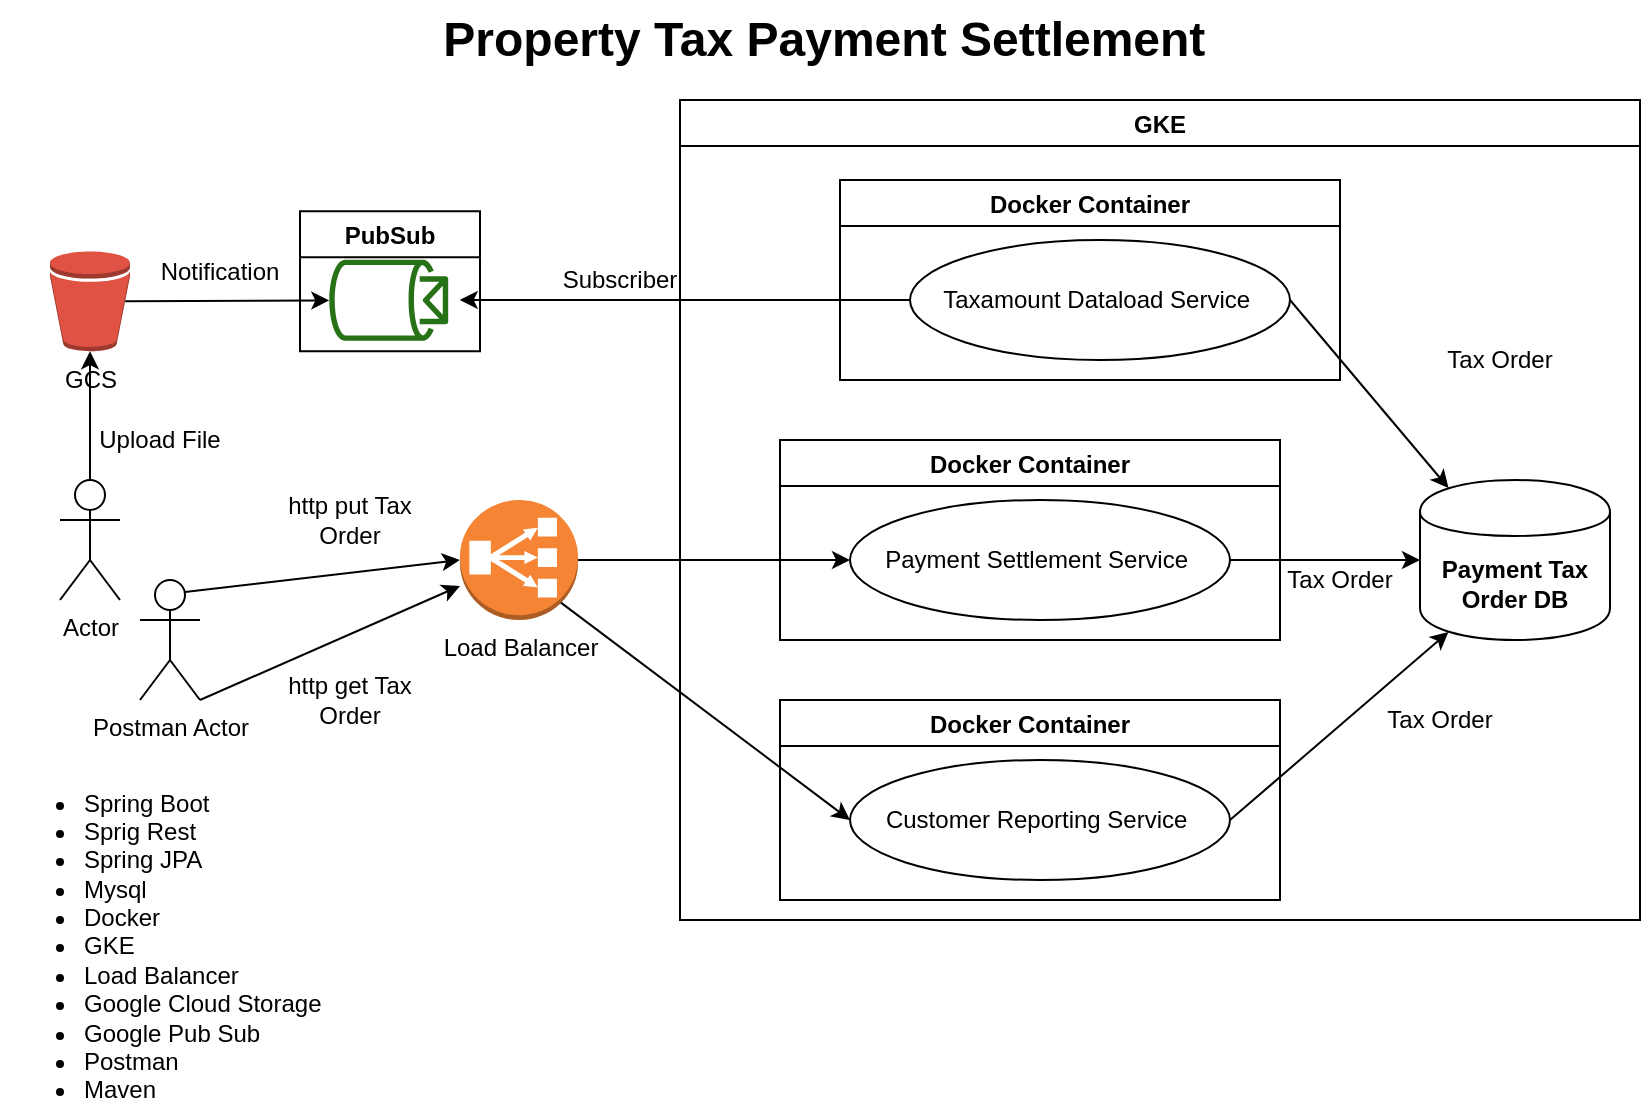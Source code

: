 <mxfile version="13.6.0" type="github">
  <diagram id="DBfYc7nm3WxSIxewp0Nf" name="Page-1">
    <mxGraphModel dx="1038" dy="580" grid="1" gridSize="10" guides="1" tooltips="1" connect="1" arrows="1" fold="1" page="1" pageScale="1" pageWidth="850" pageHeight="1100" math="0" shadow="0">
      <root>
        <mxCell id="0" />
        <mxCell id="1" parent="0" />
        <mxCell id="Y1mwOoL4pYymV-HB9AZI-2" value="Payment Settlement Service&amp;nbsp;" style="ellipse;whiteSpace=wrap;html=1;" parent="1" vertex="1">
          <mxGeometry x="435" y="270" width="190" height="60" as="geometry" />
        </mxCell>
        <mxCell id="Y1mwOoL4pYymV-HB9AZI-3" value="Customer Reporting Service&amp;nbsp;" style="ellipse;whiteSpace=wrap;html=1;" parent="1" vertex="1">
          <mxGeometry x="435" y="400" width="190" height="60" as="geometry" />
        </mxCell>
        <mxCell id="Y1mwOoL4pYymV-HB9AZI-4" value="Postman Actor" style="shape=umlActor;verticalLabelPosition=bottom;verticalAlign=top;html=1;outlineConnect=0;" parent="1" vertex="1">
          <mxGeometry x="80" y="310" width="30" height="60" as="geometry" />
        </mxCell>
        <mxCell id="Y1mwOoL4pYymV-HB9AZI-10" value="Docker Container" style="swimlane;" parent="1" vertex="1">
          <mxGeometry x="400" y="240" width="250" height="100" as="geometry" />
        </mxCell>
        <mxCell id="Y1mwOoL4pYymV-HB9AZI-11" value="Docker Container" style="swimlane;" parent="1" vertex="1">
          <mxGeometry x="400" y="370" width="250" height="100" as="geometry" />
        </mxCell>
        <mxCell id="Y1mwOoL4pYymV-HB9AZI-15" value="" style="endArrow=classic;html=1;entryX=0.15;entryY=0.95;entryDx=0;entryDy=0;entryPerimeter=0;exitX=1;exitY=0.5;exitDx=0;exitDy=0;" parent="1" target="Y1mwOoL4pYymV-HB9AZI-12" edge="1" source="Y1mwOoL4pYymV-HB9AZI-3">
          <mxGeometry width="50" height="50" relative="1" as="geometry">
            <mxPoint x="610" y="430" as="sourcePoint" />
            <mxPoint x="490" y="300" as="targetPoint" />
          </mxGeometry>
        </mxCell>
        <mxCell id="Y1mwOoL4pYymV-HB9AZI-17" value="Tax Order" style="text;html=1;strokeColor=none;fillColor=none;align=center;verticalAlign=middle;whiteSpace=wrap;rounded=0;" parent="1" vertex="1">
          <mxGeometry x="700" y="370" width="60" height="20" as="geometry" />
        </mxCell>
        <mxCell id="Y1mwOoL4pYymV-HB9AZI-20" value="Upload File" style="text;html=1;strokeColor=none;fillColor=none;align=center;verticalAlign=middle;whiteSpace=wrap;rounded=0;" parent="1" vertex="1">
          <mxGeometry x="50" y="230" width="80" height="20" as="geometry" />
        </mxCell>
        <mxCell id="Y1mwOoL4pYymV-HB9AZI-21" value="" style="endArrow=classic;html=1;entryX=0;entryY=0.5;entryDx=0;entryDy=0;" parent="1" source="rD8upDjy4F1SKpqrhJvo-22" target="Y1mwOoL4pYymV-HB9AZI-2" edge="1">
          <mxGeometry width="50" height="50" relative="1" as="geometry">
            <mxPoint x="110" y="280" as="sourcePoint" />
            <mxPoint x="450" y="280" as="targetPoint" />
          </mxGeometry>
        </mxCell>
        <mxCell id="Y1mwOoL4pYymV-HB9AZI-22" value="" style="endArrow=classic;html=1;exitX=1;exitY=1;exitDx=0;exitDy=0;exitPerimeter=0;" parent="1" source="Y1mwOoL4pYymV-HB9AZI-4" target="rD8upDjy4F1SKpqrhJvo-22" edge="1">
          <mxGeometry width="50" height="50" relative="1" as="geometry">
            <mxPoint x="400" y="330" as="sourcePoint" />
            <mxPoint x="450" y="280" as="targetPoint" />
          </mxGeometry>
        </mxCell>
        <mxCell id="Y1mwOoL4pYymV-HB9AZI-23" value="http get Tax Order" style="text;html=1;strokeColor=none;fillColor=none;align=center;verticalAlign=middle;whiteSpace=wrap;rounded=0;" parent="1" vertex="1">
          <mxGeometry x="144.68" y="360" width="80" height="20" as="geometry" />
        </mxCell>
        <mxCell id="Y1mwOoL4pYymV-HB9AZI-24" value="http put Tax Order" style="text;html=1;strokeColor=none;fillColor=none;align=center;verticalAlign=middle;whiteSpace=wrap;rounded=0;" parent="1" vertex="1">
          <mxGeometry x="144.68" y="270" width="80" height="20" as="geometry" />
        </mxCell>
        <mxCell id="Y1mwOoL4pYymV-HB9AZI-25" value="Property Tax Payment Settlement&amp;nbsp;" style="text;strokeColor=none;fillColor=none;html=1;fontSize=24;fontStyle=1;verticalAlign=middle;align=center;" parent="1" vertex="1">
          <mxGeometry x="375" y="20" width="100" height="40" as="geometry" />
        </mxCell>
        <mxCell id="Y1mwOoL4pYymV-HB9AZI-34" value="&lt;ul&gt;&lt;li&gt;Spring Boot&lt;/li&gt;&lt;li&gt;Sprig Rest&lt;/li&gt;&lt;li&gt;Spring JPA&lt;/li&gt;&lt;li&gt;Mysql&lt;/li&gt;&lt;li&gt;Docker&lt;/li&gt;&lt;li&gt;GKE&lt;/li&gt;&lt;li&gt;Load Balancer&lt;/li&gt;&lt;li&gt;Google Cloud Storage&lt;/li&gt;&lt;li&gt;Google Pub Sub&lt;/li&gt;&lt;li&gt;Postman&lt;/li&gt;&lt;li&gt;Maven&lt;/li&gt;&lt;/ul&gt;" style="text;strokeColor=none;fillColor=none;html=1;whiteSpace=wrap;verticalAlign=middle;overflow=hidden;" parent="1" vertex="1">
          <mxGeometry x="10" y="400" width="170" height="170" as="geometry" />
        </mxCell>
        <mxCell id="rD8upDjy4F1SKpqrhJvo-1" value="GKE" style="swimlane;" vertex="1" parent="1">
          <mxGeometry x="350" y="70" width="480" height="410" as="geometry" />
        </mxCell>
        <mxCell id="Y1mwOoL4pYymV-HB9AZI-5" value="Docker Container" style="swimlane;" parent="rD8upDjy4F1SKpqrhJvo-1" vertex="1">
          <mxGeometry x="80" y="40" width="250" height="100" as="geometry" />
        </mxCell>
        <mxCell id="Y1mwOoL4pYymV-HB9AZI-1" value="Taxamount Dataload Service&amp;nbsp;" style="ellipse;whiteSpace=wrap;html=1;" parent="Y1mwOoL4pYymV-HB9AZI-5" vertex="1">
          <mxGeometry x="35" y="30" width="190" height="60" as="geometry" />
        </mxCell>
        <mxCell id="Y1mwOoL4pYymV-HB9AZI-16" value="Tax Order" style="text;html=1;strokeColor=none;fillColor=none;align=center;verticalAlign=middle;whiteSpace=wrap;rounded=0;" parent="rD8upDjy4F1SKpqrhJvo-1" vertex="1">
          <mxGeometry x="380" y="120" width="60" height="20" as="geometry" />
        </mxCell>
        <mxCell id="Y1mwOoL4pYymV-HB9AZI-18" value="Tax Order" style="text;html=1;strokeColor=none;fillColor=none;align=center;verticalAlign=middle;whiteSpace=wrap;rounded=0;" parent="rD8upDjy4F1SKpqrhJvo-1" vertex="1">
          <mxGeometry x="300" y="230" width="60" height="20" as="geometry" />
        </mxCell>
        <mxCell id="Y1mwOoL4pYymV-HB9AZI-12" value="Payment Tax Order DB" style="shape=cylinder;whiteSpace=wrap;html=1;boundedLbl=1;backgroundOutline=1;fontStyle=1;startSize=23;" parent="rD8upDjy4F1SKpqrhJvo-1" vertex="1">
          <mxGeometry x="370" y="190" width="95" height="80" as="geometry" />
        </mxCell>
        <mxCell id="Y1mwOoL4pYymV-HB9AZI-14" value="" style="endArrow=classic;html=1;entryX=0.15;entryY=0.05;entryDx=0;entryDy=0;exitX=1;exitY=0.5;exitDx=0;exitDy=0;entryPerimeter=0;" parent="rD8upDjy4F1SKpqrhJvo-1" source="Y1mwOoL4pYymV-HB9AZI-1" target="Y1mwOoL4pYymV-HB9AZI-12" edge="1">
          <mxGeometry width="50" height="50" relative="1" as="geometry">
            <mxPoint x="120" y="280" as="sourcePoint" />
            <mxPoint x="170" y="230" as="targetPoint" />
          </mxGeometry>
        </mxCell>
        <mxCell id="rD8upDjy4F1SKpqrhJvo-2" value="GCS" style="outlineConnect=0;dashed=0;verticalLabelPosition=bottom;verticalAlign=top;align=center;html=1;shape=mxgraph.aws3.bucket;fillColor=#E05243;gradientColor=none;" vertex="1" parent="1">
          <mxGeometry x="35" y="145.58" width="40" height="50" as="geometry" />
        </mxCell>
        <mxCell id="rD8upDjy4F1SKpqrhJvo-3" value="" style="endArrow=classic;html=1;entryX=0.5;entryY=1;entryDx=0;entryDy=0;entryPerimeter=0;exitX=0.5;exitY=0;exitDx=0;exitDy=0;exitPerimeter=0;" edge="1" parent="1" source="rD8upDjy4F1SKpqrhJvo-18" target="rD8upDjy4F1SKpqrhJvo-2">
          <mxGeometry width="50" height="50" relative="1" as="geometry">
            <mxPoint x="420" y="320" as="sourcePoint" />
            <mxPoint x="470" y="270" as="targetPoint" />
          </mxGeometry>
        </mxCell>
        <mxCell id="rD8upDjy4F1SKpqrhJvo-6" value="" style="outlineConnect=0;fontColor=#232F3E;gradientColor=none;fillColor=#277116;strokeColor=none;dashed=0;verticalLabelPosition=bottom;verticalAlign=top;align=center;html=1;fontSize=12;fontStyle=0;aspect=fixed;pointerEvents=1;shape=mxgraph.aws4.topic_2;rotation=90;" vertex="1" parent="1">
          <mxGeometry x="184.08" y="140.25" width="40.6" height="59.75" as="geometry" />
        </mxCell>
        <mxCell id="rD8upDjy4F1SKpqrhJvo-8" value="" style="endArrow=classic;html=1;exitX=0.94;exitY=0.5;exitDx=0;exitDy=0;exitPerimeter=0;" edge="1" parent="1" source="rD8upDjy4F1SKpqrhJvo-2" target="rD8upDjy4F1SKpqrhJvo-6">
          <mxGeometry width="50" height="50" relative="1" as="geometry">
            <mxPoint x="420" y="320" as="sourcePoint" />
            <mxPoint x="470" y="270" as="targetPoint" />
          </mxGeometry>
        </mxCell>
        <mxCell id="rD8upDjy4F1SKpqrhJvo-10" value="Notification" style="text;html=1;strokeColor=none;fillColor=none;align=center;verticalAlign=middle;whiteSpace=wrap;rounded=0;" vertex="1" parent="1">
          <mxGeometry x="80" y="145.58" width="80" height="20" as="geometry" />
        </mxCell>
        <mxCell id="rD8upDjy4F1SKpqrhJvo-13" value="PubSub" style="swimlane;" vertex="1" parent="1">
          <mxGeometry x="160" y="125.58" width="90" height="70" as="geometry" />
        </mxCell>
        <mxCell id="rD8upDjy4F1SKpqrhJvo-18" value="Actor" style="shape=umlActor;verticalLabelPosition=bottom;verticalAlign=top;html=1;outlineConnect=0;" vertex="1" parent="1">
          <mxGeometry x="40" y="260" width="30" height="60" as="geometry" />
        </mxCell>
        <mxCell id="rD8upDjy4F1SKpqrhJvo-20" value="" style="endArrow=classic;html=1;entryX=0.497;entryY=-0.097;entryDx=0;entryDy=0;entryPerimeter=0;" edge="1" parent="1" source="Y1mwOoL4pYymV-HB9AZI-1" target="rD8upDjy4F1SKpqrhJvo-6">
          <mxGeometry width="50" height="50" relative="1" as="geometry">
            <mxPoint x="350" y="170" as="sourcePoint" />
            <mxPoint x="470" y="270" as="targetPoint" />
          </mxGeometry>
        </mxCell>
        <mxCell id="rD8upDjy4F1SKpqrhJvo-22" value="Load Balancer" style="outlineConnect=0;dashed=0;verticalLabelPosition=bottom;verticalAlign=top;align=center;html=1;shape=mxgraph.aws3.classic_load_balancer;fillColor=#F58534;gradientColor=none;" vertex="1" parent="1">
          <mxGeometry x="240" y="270" width="59" height="60" as="geometry" />
        </mxCell>
        <mxCell id="rD8upDjy4F1SKpqrhJvo-23" value="" style="endArrow=classic;html=1;entryX=0;entryY=0.5;entryDx=0;entryDy=0;exitX=0.75;exitY=0.1;exitDx=0;exitDy=0;exitPerimeter=0;" edge="1" parent="1" source="Y1mwOoL4pYymV-HB9AZI-4" target="rD8upDjy4F1SKpqrhJvo-22">
          <mxGeometry width="50" height="50" relative="1" as="geometry">
            <mxPoint x="150" y="300" as="sourcePoint" />
            <mxPoint x="395" y="300" as="targetPoint" />
          </mxGeometry>
        </mxCell>
        <mxCell id="rD8upDjy4F1SKpqrhJvo-27" value="" style="endArrow=classic;html=1;exitX=0.855;exitY=0.855;exitDx=0;exitDy=0;exitPerimeter=0;entryX=0;entryY=0.5;entryDx=0;entryDy=0;" edge="1" parent="1" source="rD8upDjy4F1SKpqrhJvo-22" target="Y1mwOoL4pYymV-HB9AZI-3">
          <mxGeometry width="50" height="50" relative="1" as="geometry">
            <mxPoint x="420" y="320" as="sourcePoint" />
            <mxPoint x="470" y="270" as="targetPoint" />
          </mxGeometry>
        </mxCell>
        <mxCell id="rD8upDjy4F1SKpqrhJvo-28" value="" style="endArrow=classic;html=1;" edge="1" parent="1" source="Y1mwOoL4pYymV-HB9AZI-2" target="Y1mwOoL4pYymV-HB9AZI-12">
          <mxGeometry width="50" height="50" relative="1" as="geometry">
            <mxPoint x="630" y="300" as="sourcePoint" />
            <mxPoint x="470" y="270" as="targetPoint" />
          </mxGeometry>
        </mxCell>
        <mxCell id="rD8upDjy4F1SKpqrhJvo-21" value="Subscriber" style="text;html=1;strokeColor=none;fillColor=none;align=center;verticalAlign=middle;whiteSpace=wrap;rounded=0;" vertex="1" parent="1">
          <mxGeometry x="280" y="150" width="80" height="20" as="geometry" />
        </mxCell>
      </root>
    </mxGraphModel>
  </diagram>
</mxfile>
